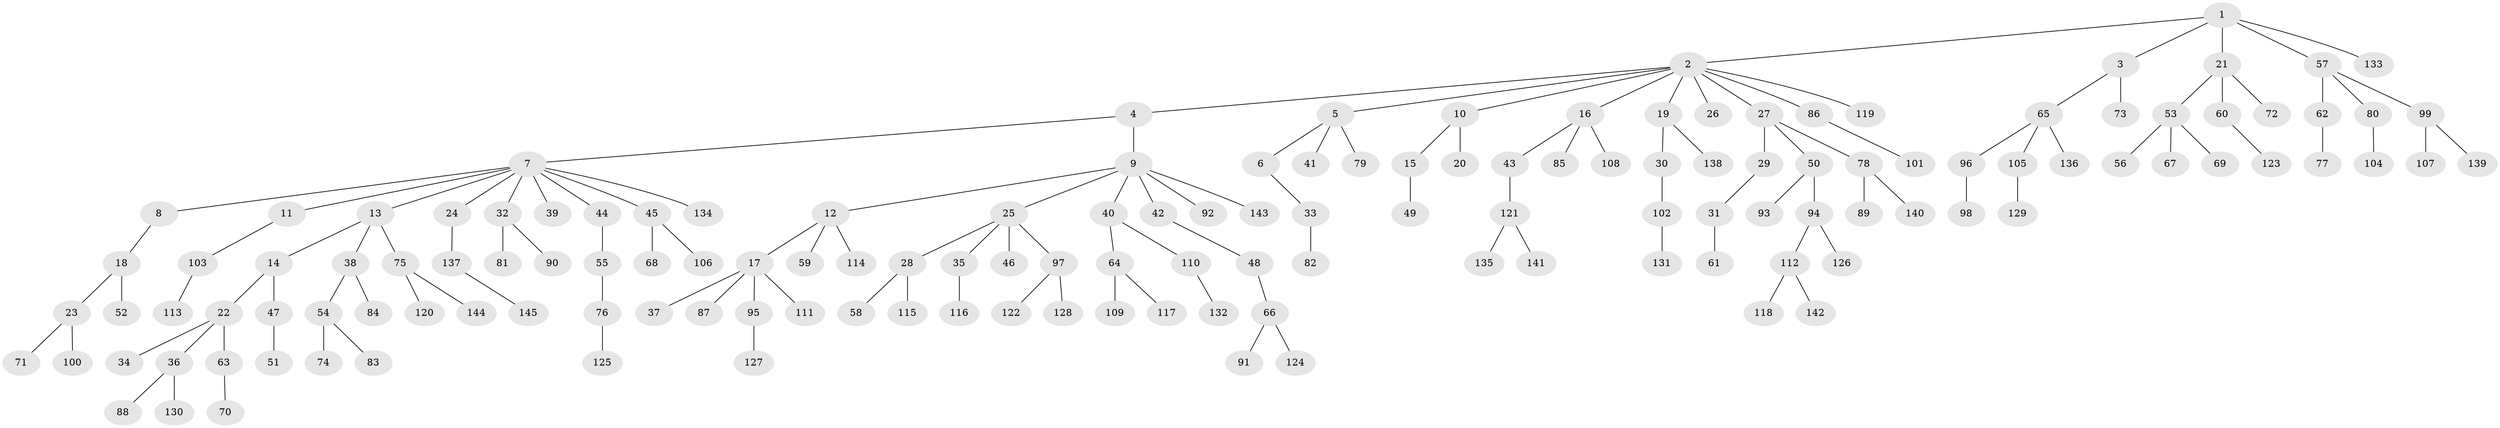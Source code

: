 // Generated by graph-tools (version 1.1) at 2025/15/03/09/25 04:15:25]
// undirected, 145 vertices, 144 edges
graph export_dot {
graph [start="1"]
  node [color=gray90,style=filled];
  1;
  2;
  3;
  4;
  5;
  6;
  7;
  8;
  9;
  10;
  11;
  12;
  13;
  14;
  15;
  16;
  17;
  18;
  19;
  20;
  21;
  22;
  23;
  24;
  25;
  26;
  27;
  28;
  29;
  30;
  31;
  32;
  33;
  34;
  35;
  36;
  37;
  38;
  39;
  40;
  41;
  42;
  43;
  44;
  45;
  46;
  47;
  48;
  49;
  50;
  51;
  52;
  53;
  54;
  55;
  56;
  57;
  58;
  59;
  60;
  61;
  62;
  63;
  64;
  65;
  66;
  67;
  68;
  69;
  70;
  71;
  72;
  73;
  74;
  75;
  76;
  77;
  78;
  79;
  80;
  81;
  82;
  83;
  84;
  85;
  86;
  87;
  88;
  89;
  90;
  91;
  92;
  93;
  94;
  95;
  96;
  97;
  98;
  99;
  100;
  101;
  102;
  103;
  104;
  105;
  106;
  107;
  108;
  109;
  110;
  111;
  112;
  113;
  114;
  115;
  116;
  117;
  118;
  119;
  120;
  121;
  122;
  123;
  124;
  125;
  126;
  127;
  128;
  129;
  130;
  131;
  132;
  133;
  134;
  135;
  136;
  137;
  138;
  139;
  140;
  141;
  142;
  143;
  144;
  145;
  1 -- 2;
  1 -- 3;
  1 -- 21;
  1 -- 57;
  1 -- 133;
  2 -- 4;
  2 -- 5;
  2 -- 10;
  2 -- 16;
  2 -- 19;
  2 -- 26;
  2 -- 27;
  2 -- 86;
  2 -- 119;
  3 -- 65;
  3 -- 73;
  4 -- 7;
  4 -- 9;
  5 -- 6;
  5 -- 41;
  5 -- 79;
  6 -- 33;
  7 -- 8;
  7 -- 11;
  7 -- 13;
  7 -- 24;
  7 -- 32;
  7 -- 39;
  7 -- 44;
  7 -- 45;
  7 -- 134;
  8 -- 18;
  9 -- 12;
  9 -- 25;
  9 -- 40;
  9 -- 42;
  9 -- 92;
  9 -- 143;
  10 -- 15;
  10 -- 20;
  11 -- 103;
  12 -- 17;
  12 -- 59;
  12 -- 114;
  13 -- 14;
  13 -- 38;
  13 -- 75;
  14 -- 22;
  14 -- 47;
  15 -- 49;
  16 -- 43;
  16 -- 85;
  16 -- 108;
  17 -- 37;
  17 -- 87;
  17 -- 95;
  17 -- 111;
  18 -- 23;
  18 -- 52;
  19 -- 30;
  19 -- 138;
  21 -- 53;
  21 -- 60;
  21 -- 72;
  22 -- 34;
  22 -- 36;
  22 -- 63;
  23 -- 71;
  23 -- 100;
  24 -- 137;
  25 -- 28;
  25 -- 35;
  25 -- 46;
  25 -- 97;
  27 -- 29;
  27 -- 50;
  27 -- 78;
  28 -- 58;
  28 -- 115;
  29 -- 31;
  30 -- 102;
  31 -- 61;
  32 -- 81;
  32 -- 90;
  33 -- 82;
  35 -- 116;
  36 -- 88;
  36 -- 130;
  38 -- 54;
  38 -- 84;
  40 -- 64;
  40 -- 110;
  42 -- 48;
  43 -- 121;
  44 -- 55;
  45 -- 68;
  45 -- 106;
  47 -- 51;
  48 -- 66;
  50 -- 93;
  50 -- 94;
  53 -- 56;
  53 -- 67;
  53 -- 69;
  54 -- 74;
  54 -- 83;
  55 -- 76;
  57 -- 62;
  57 -- 80;
  57 -- 99;
  60 -- 123;
  62 -- 77;
  63 -- 70;
  64 -- 109;
  64 -- 117;
  65 -- 96;
  65 -- 105;
  65 -- 136;
  66 -- 91;
  66 -- 124;
  75 -- 120;
  75 -- 144;
  76 -- 125;
  78 -- 89;
  78 -- 140;
  80 -- 104;
  86 -- 101;
  94 -- 112;
  94 -- 126;
  95 -- 127;
  96 -- 98;
  97 -- 122;
  97 -- 128;
  99 -- 107;
  99 -- 139;
  102 -- 131;
  103 -- 113;
  105 -- 129;
  110 -- 132;
  112 -- 118;
  112 -- 142;
  121 -- 135;
  121 -- 141;
  137 -- 145;
}
